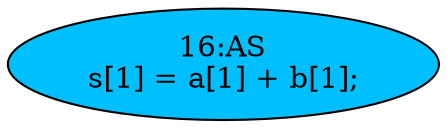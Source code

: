strict digraph "" {
	node [label="\N"];
	"16:AS"	[ast="<pyverilog.vparser.ast.Assign object at 0x7f2787d98110>",
		def_var="['s']",
		fillcolor=deepskyblue,
		label="16:AS
s[1] = a[1] + b[1];",
		statements="[]",
		style=filled,
		typ=Assign,
		use_var="['a', 'b']"];
}
